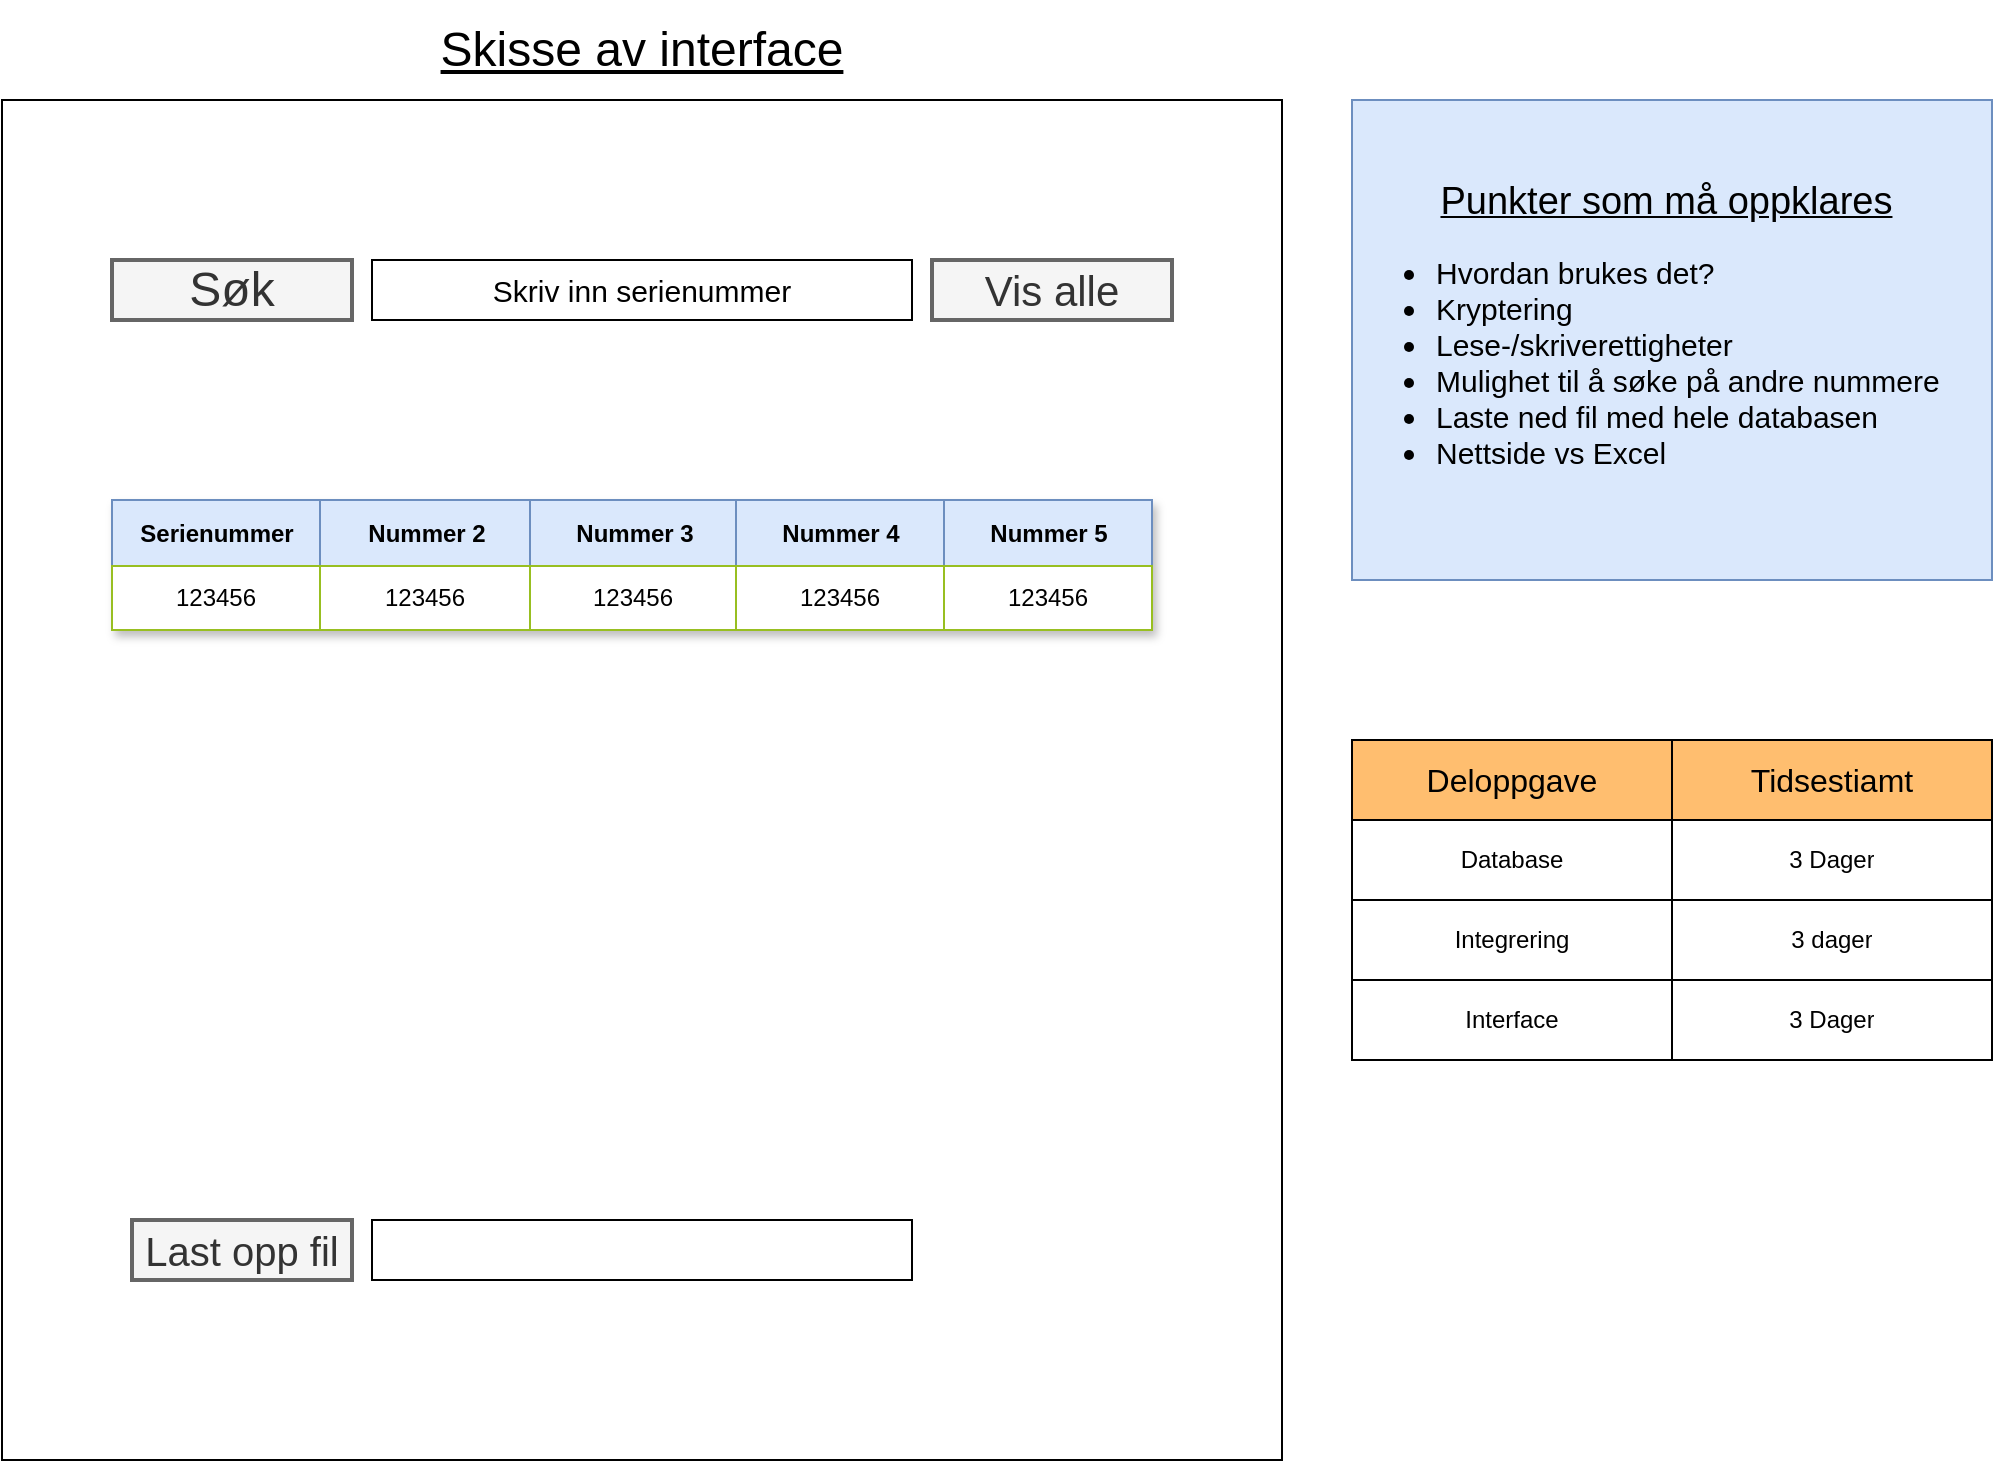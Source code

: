 <mxfile version="23.0.2" type="github">
  <diagram name="Page-1" id="Ja1u6rrKjK_c4OcnhDjC">
    <mxGraphModel dx="2074" dy="1103" grid="1" gridSize="10" guides="1" tooltips="1" connect="1" arrows="1" fold="1" page="1" pageScale="1" pageWidth="1169" pageHeight="827" math="0" shadow="0">
      <root>
        <mxCell id="0" />
        <mxCell id="1" parent="0" />
        <mxCell id="Iun9FfVoCLrFuCCZVWFo-2" value="" style="rounded=0;whiteSpace=wrap;html=1;" vertex="1" parent="1">
          <mxGeometry x="85" y="80" width="640" height="680" as="geometry" />
        </mxCell>
        <mxCell id="Iun9FfVoCLrFuCCZVWFo-3" value="&lt;font style=&quot;font-size: 24px;&quot;&gt;Søk&lt;/font&gt;" style="text;html=1;strokeColor=#666666;fillColor=#f5f5f5;align=center;verticalAlign=middle;whiteSpace=wrap;rounded=0;strokeWidth=2;fontColor=#333333;" vertex="1" parent="1">
          <mxGeometry x="140" y="160" width="120" height="30" as="geometry" />
        </mxCell>
        <mxCell id="Iun9FfVoCLrFuCCZVWFo-4" value="&lt;font style=&quot;font-size: 15px;&quot;&gt;Skriv inn serienummer&lt;br&gt;&lt;/font&gt;" style="text;html=1;strokeColor=default;fillColor=none;align=center;verticalAlign=middle;whiteSpace=wrap;rounded=0;" vertex="1" parent="1">
          <mxGeometry x="270" y="160" width="270" height="30" as="geometry" />
        </mxCell>
        <mxCell id="Iun9FfVoCLrFuCCZVWFo-5" value="&lt;font style=&quot;font-size: 20px;&quot;&gt;Last opp fil&lt;br&gt;&lt;/font&gt;" style="text;html=1;strokeColor=#666666;fillColor=#f5f5f5;align=center;verticalAlign=middle;whiteSpace=wrap;rounded=0;strokeWidth=2;fontColor=#333333;" vertex="1" parent="1">
          <mxGeometry x="150" y="640" width="110" height="30" as="geometry" />
        </mxCell>
        <mxCell id="Iun9FfVoCLrFuCCZVWFo-6" value="Assets" style="childLayout=tableLayout;recursiveResize=0;strokeColor=#98bf21;fillColor=#A7C942;shadow=1;" vertex="1" parent="1">
          <mxGeometry x="140" y="280" width="520" height="65" as="geometry" />
        </mxCell>
        <mxCell id="Iun9FfVoCLrFuCCZVWFo-7" style="shape=tableRow;horizontal=0;startSize=0;swimlaneHead=0;swimlaneBody=0;top=0;left=0;bottom=0;right=0;dropTarget=0;collapsible=0;recursiveResize=0;expand=0;fontStyle=0;strokeColor=#6c8ebf;fillColor=#dae8fc;" vertex="1" parent="Iun9FfVoCLrFuCCZVWFo-6">
          <mxGeometry width="520" height="33" as="geometry" />
        </mxCell>
        <mxCell id="Iun9FfVoCLrFuCCZVWFo-8" value="Serienummer" style="connectable=0;recursiveResize=0;strokeColor=#6c8ebf;fillColor=#dae8fc;align=center;fontStyle=1;html=1;" vertex="1" parent="Iun9FfVoCLrFuCCZVWFo-7">
          <mxGeometry width="104" height="33" as="geometry">
            <mxRectangle width="104" height="33" as="alternateBounds" />
          </mxGeometry>
        </mxCell>
        <mxCell id="Iun9FfVoCLrFuCCZVWFo-9" value="Nummer 2" style="connectable=0;recursiveResize=0;strokeColor=#6c8ebf;fillColor=#dae8fc;align=center;fontStyle=1;html=1;" vertex="1" parent="Iun9FfVoCLrFuCCZVWFo-7">
          <mxGeometry x="104" width="105" height="33" as="geometry">
            <mxRectangle width="105" height="33" as="alternateBounds" />
          </mxGeometry>
        </mxCell>
        <mxCell id="Iun9FfVoCLrFuCCZVWFo-10" value="Nummer 3" style="connectable=0;recursiveResize=0;strokeColor=#6c8ebf;fillColor=#dae8fc;align=center;fontStyle=1;html=1;" vertex="1" parent="Iun9FfVoCLrFuCCZVWFo-7">
          <mxGeometry x="209" width="103" height="33" as="geometry">
            <mxRectangle width="103" height="33" as="alternateBounds" />
          </mxGeometry>
        </mxCell>
        <mxCell id="Iun9FfVoCLrFuCCZVWFo-27" value="Nummer 4" style="connectable=0;recursiveResize=0;strokeColor=#6c8ebf;fillColor=#dae8fc;align=center;fontStyle=1;html=1;" vertex="1" parent="Iun9FfVoCLrFuCCZVWFo-7">
          <mxGeometry x="312" width="104" height="33" as="geometry">
            <mxRectangle width="104" height="33" as="alternateBounds" />
          </mxGeometry>
        </mxCell>
        <mxCell id="Iun9FfVoCLrFuCCZVWFo-29" value="Nummer 5" style="connectable=0;recursiveResize=0;strokeColor=#6c8ebf;fillColor=#dae8fc;align=center;fontStyle=1;html=1;" vertex="1" parent="Iun9FfVoCLrFuCCZVWFo-7">
          <mxGeometry x="416" width="104" height="33" as="geometry">
            <mxRectangle width="104" height="33" as="alternateBounds" />
          </mxGeometry>
        </mxCell>
        <mxCell id="Iun9FfVoCLrFuCCZVWFo-11" value="" style="shape=tableRow;horizontal=0;startSize=0;swimlaneHead=0;swimlaneBody=0;top=0;left=0;bottom=0;right=0;dropTarget=0;collapsible=0;recursiveResize=0;expand=0;fontStyle=0;strokeColor=inherit;fillColor=#ffffff;" vertex="1" parent="Iun9FfVoCLrFuCCZVWFo-6">
          <mxGeometry y="33" width="520" height="32" as="geometry" />
        </mxCell>
        <mxCell id="Iun9FfVoCLrFuCCZVWFo-12" value="123456" style="connectable=0;recursiveResize=0;strokeColor=inherit;fillColor=inherit;align=center;whiteSpace=wrap;html=1;" vertex="1" parent="Iun9FfVoCLrFuCCZVWFo-11">
          <mxGeometry width="104" height="32" as="geometry">
            <mxRectangle width="104" height="32" as="alternateBounds" />
          </mxGeometry>
        </mxCell>
        <mxCell id="Iun9FfVoCLrFuCCZVWFo-13" value="123456" style="connectable=0;recursiveResize=0;strokeColor=inherit;fillColor=inherit;align=center;whiteSpace=wrap;html=1;" vertex="1" parent="Iun9FfVoCLrFuCCZVWFo-11">
          <mxGeometry x="104" width="105" height="32" as="geometry">
            <mxRectangle width="105" height="32" as="alternateBounds" />
          </mxGeometry>
        </mxCell>
        <mxCell id="Iun9FfVoCLrFuCCZVWFo-14" value="123456" style="connectable=0;recursiveResize=0;strokeColor=inherit;fillColor=inherit;align=center;whiteSpace=wrap;html=1;" vertex="1" parent="Iun9FfVoCLrFuCCZVWFo-11">
          <mxGeometry x="209" width="103" height="32" as="geometry">
            <mxRectangle width="103" height="32" as="alternateBounds" />
          </mxGeometry>
        </mxCell>
        <mxCell id="Iun9FfVoCLrFuCCZVWFo-28" value="123456" style="connectable=0;recursiveResize=0;strokeColor=inherit;fillColor=inherit;align=center;whiteSpace=wrap;html=1;" vertex="1" parent="Iun9FfVoCLrFuCCZVWFo-11">
          <mxGeometry x="312" width="104" height="32" as="geometry">
            <mxRectangle width="104" height="32" as="alternateBounds" />
          </mxGeometry>
        </mxCell>
        <mxCell id="Iun9FfVoCLrFuCCZVWFo-30" value="123456" style="connectable=0;recursiveResize=0;strokeColor=inherit;fillColor=inherit;align=center;whiteSpace=wrap;html=1;" vertex="1" parent="Iun9FfVoCLrFuCCZVWFo-11">
          <mxGeometry x="416" width="104" height="32" as="geometry">
            <mxRectangle width="104" height="32" as="alternateBounds" />
          </mxGeometry>
        </mxCell>
        <mxCell id="Iun9FfVoCLrFuCCZVWFo-31" value="&lt;font style=&quot;font-size: 15px;&quot;&gt;&lt;br&gt;&lt;/font&gt;" style="text;html=1;strokeColor=default;fillColor=none;align=center;verticalAlign=middle;whiteSpace=wrap;rounded=0;" vertex="1" parent="1">
          <mxGeometry x="270" y="640" width="270" height="30" as="geometry" />
        </mxCell>
        <mxCell id="Iun9FfVoCLrFuCCZVWFo-32" value="&lt;font style=&quot;font-size: 21px;&quot;&gt;Vis alle&lt;br&gt;&lt;/font&gt;" style="text;html=1;strokeColor=#666666;fillColor=#f5f5f5;align=center;verticalAlign=middle;whiteSpace=wrap;rounded=0;strokeWidth=2;fontColor=#333333;" vertex="1" parent="1">
          <mxGeometry x="550" y="160" width="120" height="30" as="geometry" />
        </mxCell>
        <mxCell id="Iun9FfVoCLrFuCCZVWFo-33" value="&lt;div&gt;&lt;span style=&quot;white-space: pre; font-size: 19px;&quot;&gt;&#x9;&lt;/span&gt;&lt;font size=&quot;1&quot;&gt;&lt;span style=&quot;white-space: pre;&quot;&gt;&lt;font style=&quot;font-size: 19px;&quot;&gt;&lt;u&gt;Punkter som må oppklares&lt;/u&gt;&lt;/font&gt;&lt;/span&gt;&lt;/font&gt;&lt;br&gt;&lt;/div&gt;&lt;ul style=&quot;font-size: 15px;&quot;&gt;&lt;li&gt;Hvordan brukes det?&lt;br&gt;&lt;/li&gt;&lt;li&gt;Kryptering&lt;/li&gt;&lt;li&gt;Lese-/skriverettigheter&lt;/li&gt;&lt;li&gt;Mulighet til å søke på andre nummere&lt;/li&gt;&lt;li&gt;Laste ned fil med hele databasen&lt;/li&gt;&lt;li&gt;Nettside vs Excel&lt;/li&gt;&lt;/ul&gt;" style="text;strokeColor=#6c8ebf;fillColor=#dae8fc;html=1;whiteSpace=wrap;verticalAlign=middle;overflow=hidden;" vertex="1" parent="1">
          <mxGeometry x="760" y="80" width="320" height="240" as="geometry" />
        </mxCell>
        <mxCell id="Iun9FfVoCLrFuCCZVWFo-34" value="" style="shape=table;startSize=0;container=1;collapsible=0;childLayout=tableLayout;" vertex="1" parent="1">
          <mxGeometry x="760" y="400" width="320" height="160" as="geometry" />
        </mxCell>
        <mxCell id="Iun9FfVoCLrFuCCZVWFo-35" value="" style="shape=tableRow;horizontal=0;startSize=0;swimlaneHead=0;swimlaneBody=0;strokeColor=inherit;top=0;left=0;bottom=0;right=0;collapsible=0;dropTarget=0;fillColor=none;points=[[0,0.5],[1,0.5]];portConstraint=eastwest;" vertex="1" parent="Iun9FfVoCLrFuCCZVWFo-34">
          <mxGeometry width="320" height="40" as="geometry" />
        </mxCell>
        <mxCell id="Iun9FfVoCLrFuCCZVWFo-36" value="&lt;font style=&quot;font-size: 16px;&quot;&gt;Deloppgave&lt;/font&gt;" style="shape=partialRectangle;html=1;whiteSpace=wrap;connectable=0;strokeColor=inherit;overflow=hidden;fillColor=#ffbe6f;top=1;left=1;bottom=1;right=1;pointerEvents=1;" vertex="1" parent="Iun9FfVoCLrFuCCZVWFo-35">
          <mxGeometry width="160" height="40" as="geometry">
            <mxRectangle width="160" height="40" as="alternateBounds" />
          </mxGeometry>
        </mxCell>
        <mxCell id="Iun9FfVoCLrFuCCZVWFo-37" value="&lt;font style=&quot;font-size: 16px;&quot;&gt;Tidsestiamt&lt;/font&gt;" style="shape=partialRectangle;html=1;whiteSpace=wrap;connectable=0;strokeColor=inherit;overflow=hidden;fillColor=#ffbe6f;top=1;left=1;bottom=1;right=1;pointerEvents=1;" vertex="1" parent="Iun9FfVoCLrFuCCZVWFo-35">
          <mxGeometry x="160" width="160" height="40" as="geometry">
            <mxRectangle width="160" height="40" as="alternateBounds" />
          </mxGeometry>
        </mxCell>
        <mxCell id="Iun9FfVoCLrFuCCZVWFo-38" value="" style="shape=tableRow;horizontal=0;startSize=0;swimlaneHead=0;swimlaneBody=0;strokeColor=inherit;top=0;left=0;bottom=0;right=0;collapsible=0;dropTarget=0;fillColor=none;points=[[0,0.5],[1,0.5]];portConstraint=eastwest;" vertex="1" parent="Iun9FfVoCLrFuCCZVWFo-34">
          <mxGeometry y="40" width="320" height="40" as="geometry" />
        </mxCell>
        <mxCell id="Iun9FfVoCLrFuCCZVWFo-39" value="Database" style="shape=partialRectangle;html=1;whiteSpace=wrap;connectable=0;strokeColor=inherit;overflow=hidden;fillColor=none;top=0;left=0;bottom=0;right=0;pointerEvents=1;" vertex="1" parent="Iun9FfVoCLrFuCCZVWFo-38">
          <mxGeometry width="160" height="40" as="geometry">
            <mxRectangle width="160" height="40" as="alternateBounds" />
          </mxGeometry>
        </mxCell>
        <mxCell id="Iun9FfVoCLrFuCCZVWFo-40" value="3 Dager" style="shape=partialRectangle;html=1;whiteSpace=wrap;connectable=0;strokeColor=inherit;overflow=hidden;fillColor=none;top=0;left=0;bottom=0;right=0;pointerEvents=1;" vertex="1" parent="Iun9FfVoCLrFuCCZVWFo-38">
          <mxGeometry x="160" width="160" height="40" as="geometry">
            <mxRectangle width="160" height="40" as="alternateBounds" />
          </mxGeometry>
        </mxCell>
        <mxCell id="Iun9FfVoCLrFuCCZVWFo-41" value="" style="shape=tableRow;horizontal=0;startSize=0;swimlaneHead=0;swimlaneBody=0;strokeColor=inherit;top=0;left=0;bottom=0;right=0;collapsible=0;dropTarget=0;fillColor=none;points=[[0,0.5],[1,0.5]];portConstraint=eastwest;" vertex="1" parent="Iun9FfVoCLrFuCCZVWFo-34">
          <mxGeometry y="80" width="320" height="40" as="geometry" />
        </mxCell>
        <mxCell id="Iun9FfVoCLrFuCCZVWFo-42" value="Integrering" style="shape=partialRectangle;html=1;whiteSpace=wrap;connectable=0;strokeColor=inherit;overflow=hidden;fillColor=none;top=0;left=0;bottom=0;right=0;pointerEvents=1;" vertex="1" parent="Iun9FfVoCLrFuCCZVWFo-41">
          <mxGeometry width="160" height="40" as="geometry">
            <mxRectangle width="160" height="40" as="alternateBounds" />
          </mxGeometry>
        </mxCell>
        <mxCell id="Iun9FfVoCLrFuCCZVWFo-43" value="3 dager" style="shape=partialRectangle;html=1;whiteSpace=wrap;connectable=0;strokeColor=inherit;overflow=hidden;fillColor=none;top=0;left=0;bottom=0;right=0;pointerEvents=1;" vertex="1" parent="Iun9FfVoCLrFuCCZVWFo-41">
          <mxGeometry x="160" width="160" height="40" as="geometry">
            <mxRectangle width="160" height="40" as="alternateBounds" />
          </mxGeometry>
        </mxCell>
        <mxCell id="Iun9FfVoCLrFuCCZVWFo-44" value="" style="shape=tableRow;horizontal=0;startSize=0;swimlaneHead=0;swimlaneBody=0;strokeColor=inherit;top=0;left=0;bottom=0;right=0;collapsible=0;dropTarget=0;fillColor=none;points=[[0,0.5],[1,0.5]];portConstraint=eastwest;" vertex="1" parent="Iun9FfVoCLrFuCCZVWFo-34">
          <mxGeometry y="120" width="320" height="40" as="geometry" />
        </mxCell>
        <mxCell id="Iun9FfVoCLrFuCCZVWFo-45" value="Interface" style="shape=partialRectangle;html=1;whiteSpace=wrap;connectable=0;strokeColor=inherit;overflow=hidden;fillColor=none;top=0;left=0;bottom=0;right=0;pointerEvents=1;" vertex="1" parent="Iun9FfVoCLrFuCCZVWFo-44">
          <mxGeometry width="160" height="40" as="geometry">
            <mxRectangle width="160" height="40" as="alternateBounds" />
          </mxGeometry>
        </mxCell>
        <mxCell id="Iun9FfVoCLrFuCCZVWFo-46" value="3 Dager" style="shape=partialRectangle;html=1;whiteSpace=wrap;connectable=0;strokeColor=inherit;overflow=hidden;fillColor=none;top=0;left=0;bottom=0;right=0;pointerEvents=1;" vertex="1" parent="Iun9FfVoCLrFuCCZVWFo-44">
          <mxGeometry x="160" width="160" height="40" as="geometry">
            <mxRectangle width="160" height="40" as="alternateBounds" />
          </mxGeometry>
        </mxCell>
        <mxCell id="Iun9FfVoCLrFuCCZVWFo-47" value="&lt;font style=&quot;font-size: 24px;&quot;&gt;&lt;u&gt;Skisse av interface&lt;/u&gt;&lt;/font&gt;" style="text;html=1;strokeColor=none;fillColor=none;align=center;verticalAlign=middle;whiteSpace=wrap;rounded=0;" vertex="1" parent="1">
          <mxGeometry x="265" y="30" width="280" height="50" as="geometry" />
        </mxCell>
      </root>
    </mxGraphModel>
  </diagram>
</mxfile>
